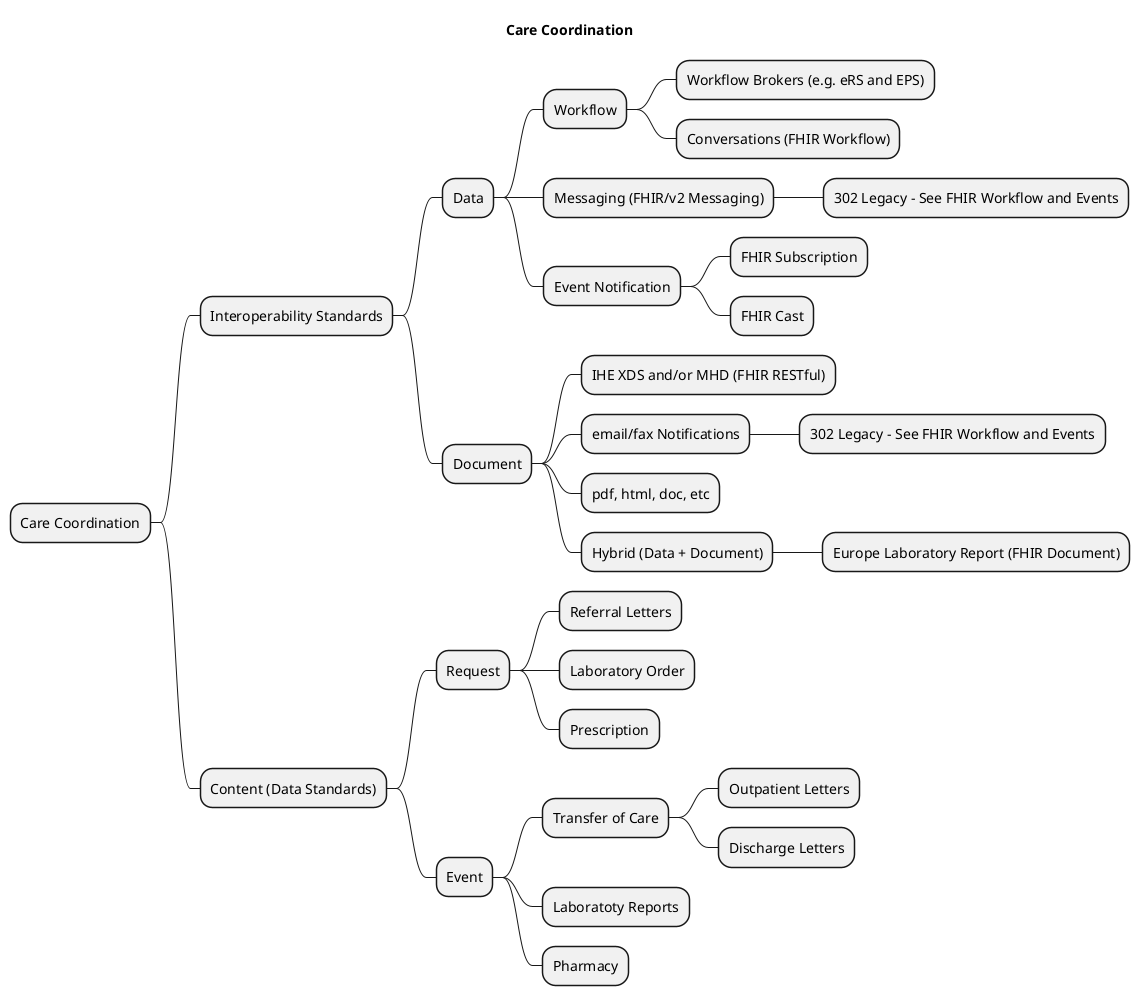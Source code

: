 @startmindmap

title Care Coordination

* Care Coordination
** Interoperability Standards
*** Data
**** Workflow
***** Workflow Brokers (e.g. eRS and EPS)
***** Conversations (FHIR Workflow)
**** Messaging (FHIR/v2 Messaging)
***** 302 Legacy - See FHIR Workflow and Events
**** Event Notification
***** FHIR Subscription
***** FHIR Cast
*** Document
**** IHE XDS and/or MHD (FHIR RESTful)
**** email/fax Notifications
***** 302 Legacy - See FHIR Workflow and Events
**** pdf, html, doc, etc
**** Hybrid (Data + Document)
***** Europe Laboratory Report (FHIR Document)

** Content (Data Standards)
*** Request
**** Referral Letters
**** Laboratory Order
**** Prescription
*** Event
**** Transfer of Care
***** Outpatient Letters
***** Discharge Letters
**** Laboratoty Reports
**** Pharmacy




@endmindmap
